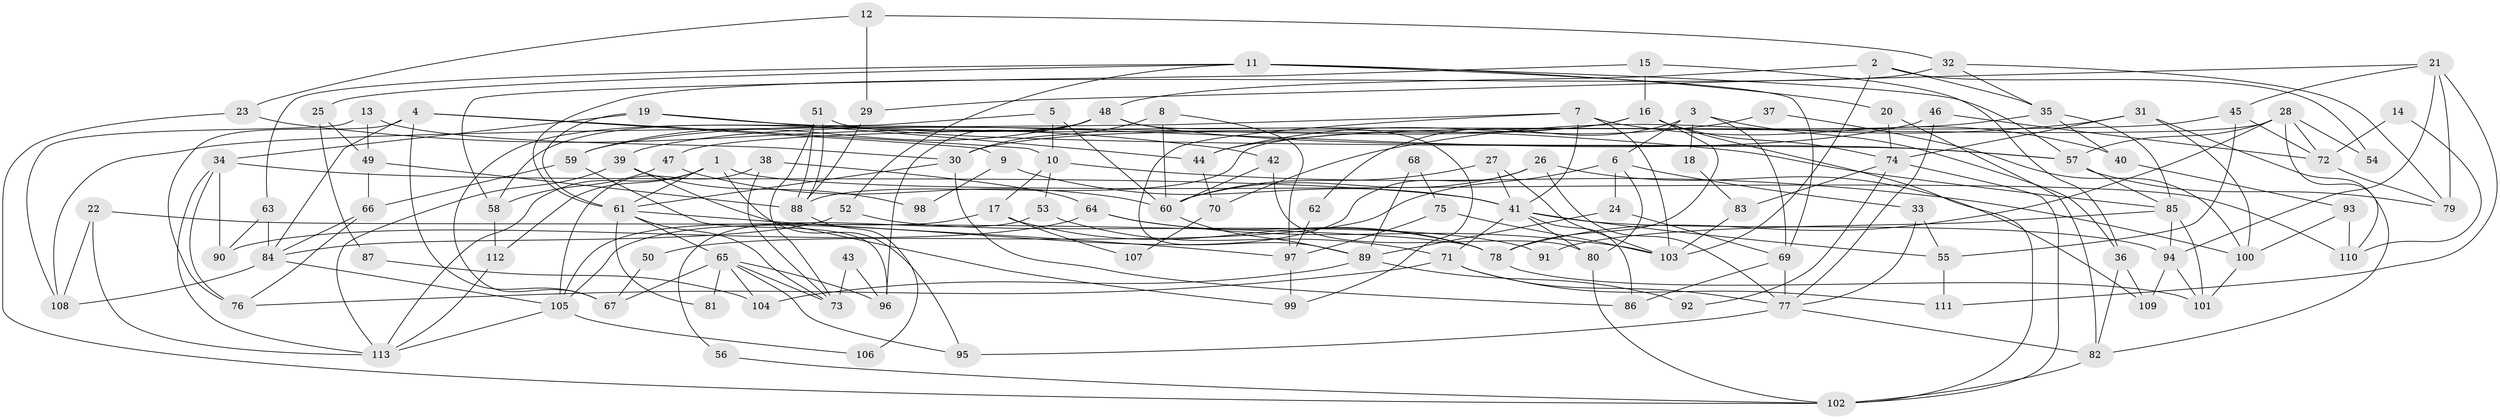 // coarse degree distribution, {5: 0.10526315789473684, 4: 0.11842105263157894, 7: 0.14473684210526316, 3: 0.27631578947368424, 2: 0.09210526315789473, 8: 0.039473684210526314, 6: 0.17105263157894737, 9: 0.02631578947368421, 11: 0.02631578947368421}
// Generated by graph-tools (version 1.1) at 2025/41/03/06/25 10:41:57]
// undirected, 113 vertices, 226 edges
graph export_dot {
graph [start="1"]
  node [color=gray90,style=filled];
  1;
  2;
  3;
  4;
  5;
  6;
  7;
  8;
  9;
  10;
  11;
  12;
  13;
  14;
  15;
  16;
  17;
  18;
  19;
  20;
  21;
  22;
  23;
  24;
  25;
  26;
  27;
  28;
  29;
  30;
  31;
  32;
  33;
  34;
  35;
  36;
  37;
  38;
  39;
  40;
  41;
  42;
  43;
  44;
  45;
  46;
  47;
  48;
  49;
  50;
  51;
  52;
  53;
  54;
  55;
  56;
  57;
  58;
  59;
  60;
  61;
  62;
  63;
  64;
  65;
  66;
  67;
  68;
  69;
  70;
  71;
  72;
  73;
  74;
  75;
  76;
  77;
  78;
  79;
  80;
  81;
  82;
  83;
  84;
  85;
  86;
  87;
  88;
  89;
  90;
  91;
  92;
  93;
  94;
  95;
  96;
  97;
  98;
  99;
  100;
  101;
  102;
  103;
  104;
  105;
  106;
  107;
  108;
  109;
  110;
  111;
  112;
  113;
  1 -- 112;
  1 -- 95;
  1 -- 61;
  1 -- 110;
  1 -- 113;
  2 -- 35;
  2 -- 48;
  2 -- 54;
  2 -- 103;
  3 -- 36;
  3 -- 69;
  3 -- 6;
  3 -- 18;
  3 -- 62;
  4 -- 67;
  4 -- 84;
  4 -- 9;
  4 -- 10;
  4 -- 76;
  5 -- 60;
  5 -- 10;
  5 -- 67;
  6 -- 24;
  6 -- 33;
  6 -- 50;
  6 -- 80;
  7 -- 40;
  7 -- 41;
  7 -- 89;
  7 -- 103;
  7 -- 108;
  8 -- 60;
  8 -- 30;
  8 -- 97;
  9 -- 41;
  9 -- 98;
  10 -- 17;
  10 -- 53;
  10 -- 100;
  11 -- 63;
  11 -- 57;
  11 -- 20;
  11 -- 25;
  11 -- 52;
  11 -- 69;
  12 -- 32;
  12 -- 23;
  12 -- 29;
  13 -- 49;
  13 -- 30;
  13 -- 108;
  14 -- 110;
  14 -- 72;
  15 -- 36;
  15 -- 16;
  15 -- 58;
  16 -- 74;
  16 -- 102;
  16 -- 30;
  16 -- 39;
  16 -- 78;
  17 -- 105;
  17 -- 78;
  17 -- 107;
  18 -- 83;
  19 -- 85;
  19 -- 61;
  19 -- 34;
  19 -- 44;
  20 -- 82;
  20 -- 74;
  21 -- 94;
  21 -- 45;
  21 -- 29;
  21 -- 79;
  21 -- 111;
  22 -- 78;
  22 -- 108;
  22 -- 113;
  23 -- 42;
  23 -- 102;
  24 -- 69;
  24 -- 89;
  25 -- 49;
  25 -- 87;
  26 -- 105;
  26 -- 77;
  26 -- 60;
  26 -- 109;
  27 -- 41;
  27 -- 103;
  27 -- 60;
  28 -- 88;
  28 -- 78;
  28 -- 54;
  28 -- 57;
  28 -- 72;
  28 -- 110;
  29 -- 88;
  30 -- 61;
  30 -- 86;
  31 -- 100;
  31 -- 74;
  31 -- 70;
  31 -- 82;
  32 -- 61;
  32 -- 79;
  32 -- 35;
  33 -- 77;
  33 -- 55;
  34 -- 113;
  34 -- 41;
  34 -- 76;
  34 -- 90;
  35 -- 85;
  35 -- 40;
  35 -- 44;
  36 -- 82;
  36 -- 109;
  37 -- 100;
  37 -- 44;
  38 -- 105;
  38 -- 73;
  38 -- 64;
  39 -- 113;
  39 -- 98;
  39 -- 99;
  40 -- 93;
  41 -- 55;
  41 -- 71;
  41 -- 80;
  41 -- 86;
  41 -- 94;
  42 -- 80;
  42 -- 60;
  43 -- 96;
  43 -- 73;
  44 -- 70;
  45 -- 55;
  45 -- 72;
  45 -- 47;
  46 -- 77;
  46 -- 72;
  46 -- 59;
  47 -- 60;
  47 -- 58;
  48 -- 58;
  48 -- 99;
  48 -- 57;
  48 -- 59;
  48 -- 96;
  49 -- 66;
  49 -- 88;
  50 -- 67;
  51 -- 57;
  51 -- 88;
  51 -- 88;
  51 -- 73;
  52 -- 84;
  52 -- 91;
  53 -- 71;
  53 -- 56;
  55 -- 111;
  56 -- 102;
  57 -- 79;
  57 -- 85;
  58 -- 112;
  59 -- 66;
  59 -- 96;
  60 -- 89;
  61 -- 65;
  61 -- 73;
  61 -- 81;
  61 -- 97;
  62 -- 97;
  63 -- 90;
  63 -- 84;
  64 -- 103;
  64 -- 78;
  64 -- 90;
  65 -- 96;
  65 -- 73;
  65 -- 67;
  65 -- 81;
  65 -- 95;
  65 -- 104;
  66 -- 76;
  66 -- 84;
  68 -- 89;
  68 -- 75;
  69 -- 86;
  69 -- 77;
  70 -- 107;
  71 -- 76;
  71 -- 77;
  71 -- 111;
  72 -- 79;
  74 -- 102;
  74 -- 83;
  74 -- 92;
  75 -- 97;
  75 -- 103;
  77 -- 82;
  77 -- 95;
  78 -- 101;
  80 -- 102;
  82 -- 102;
  83 -- 103;
  84 -- 108;
  84 -- 105;
  85 -- 94;
  85 -- 91;
  85 -- 101;
  87 -- 104;
  88 -- 106;
  89 -- 92;
  89 -- 104;
  93 -- 110;
  93 -- 100;
  94 -- 101;
  94 -- 109;
  97 -- 99;
  100 -- 101;
  105 -- 113;
  105 -- 106;
  112 -- 113;
}
